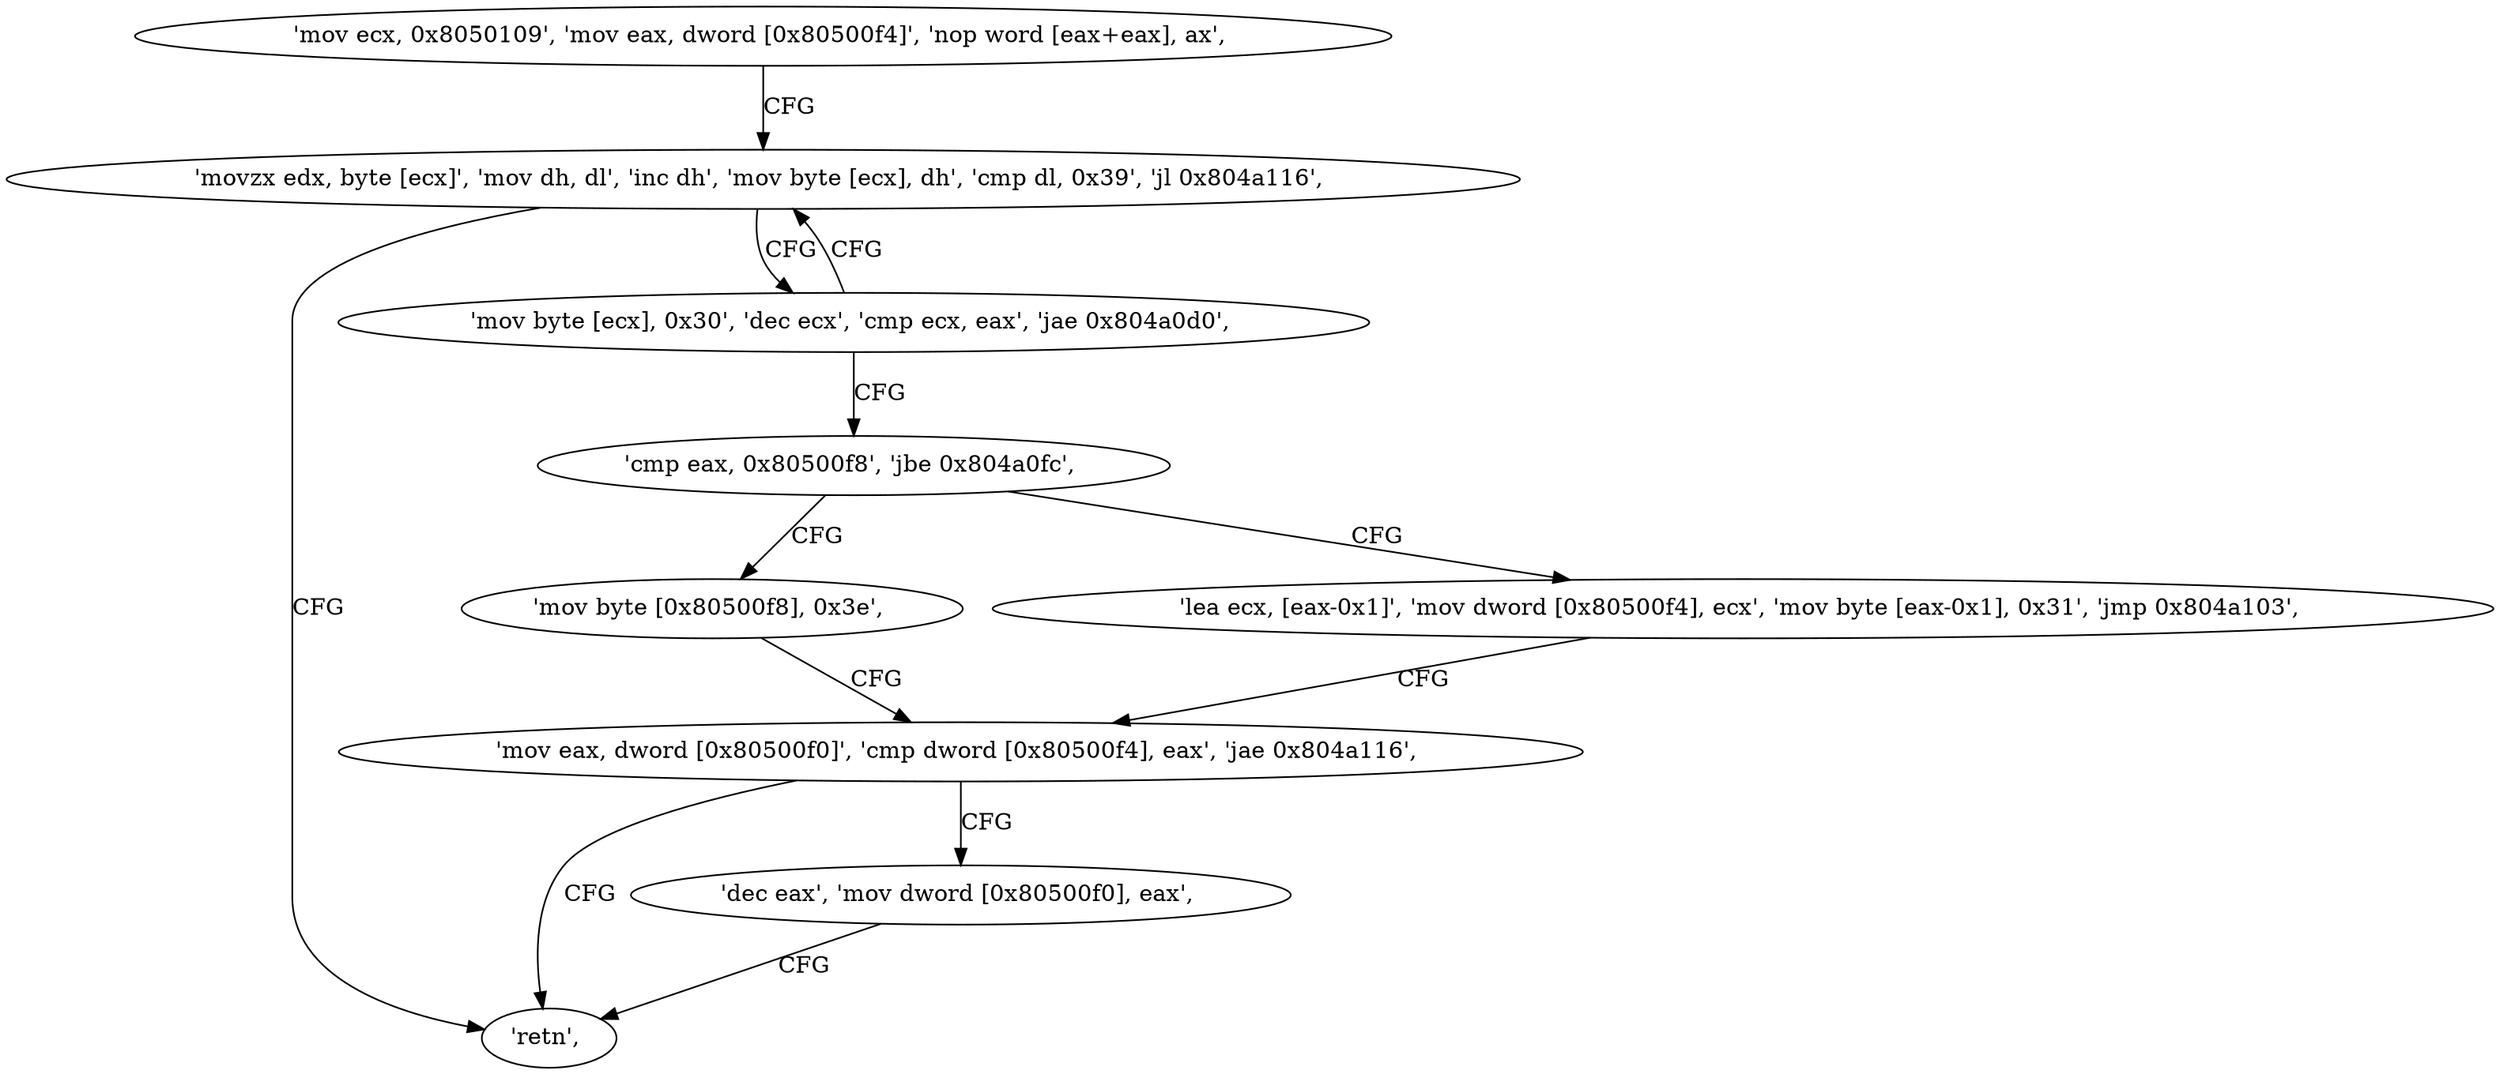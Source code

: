 digraph "func" {
"134521024" [label = "'mov ecx, 0x8050109', 'mov eax, dword [0x80500f4]', 'nop word [eax+eax], ax', " ]
"134521040" [label = "'movzx edx, byte [ecx]', 'mov dh, dl', 'inc dh', 'mov byte [ecx], dh', 'cmp dl, 0x39', 'jl 0x804a116', " ]
"134521110" [label = "'retn', " ]
"134521054" [label = "'mov byte [ecx], 0x30', 'dec ecx', 'cmp ecx, eax', 'jae 0x804a0d0', " ]
"134521062" [label = "'cmp eax, 0x80500f8', 'jbe 0x804a0fc', " ]
"134521084" [label = "'mov byte [0x80500f8], 0x3e', " ]
"134521069" [label = "'lea ecx, [eax-0x1]', 'mov dword [0x80500f4], ecx', 'mov byte [eax-0x1], 0x31', 'jmp 0x804a103', " ]
"134521091" [label = "'mov eax, dword [0x80500f0]', 'cmp dword [0x80500f4], eax', 'jae 0x804a116', " ]
"134521104" [label = "'dec eax', 'mov dword [0x80500f0], eax', " ]
"134521024" -> "134521040" [ label = "CFG" ]
"134521040" -> "134521110" [ label = "CFG" ]
"134521040" -> "134521054" [ label = "CFG" ]
"134521054" -> "134521040" [ label = "CFG" ]
"134521054" -> "134521062" [ label = "CFG" ]
"134521062" -> "134521084" [ label = "CFG" ]
"134521062" -> "134521069" [ label = "CFG" ]
"134521084" -> "134521091" [ label = "CFG" ]
"134521069" -> "134521091" [ label = "CFG" ]
"134521091" -> "134521110" [ label = "CFG" ]
"134521091" -> "134521104" [ label = "CFG" ]
"134521104" -> "134521110" [ label = "CFG" ]
}
